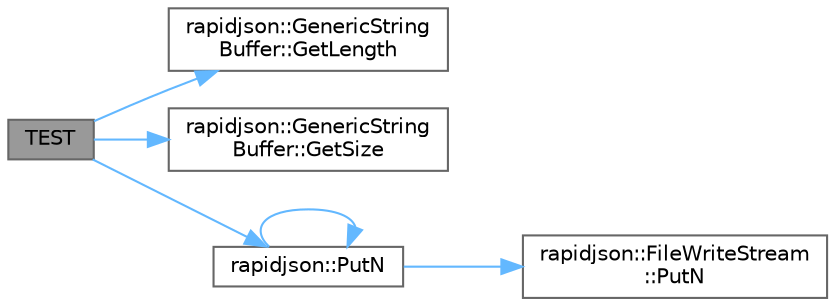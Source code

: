digraph "TEST"
{
 // LATEX_PDF_SIZE
  bgcolor="transparent";
  edge [fontname=Helvetica,fontsize=10,labelfontname=Helvetica,labelfontsize=10];
  node [fontname=Helvetica,fontsize=10,shape=box,height=0.2,width=0.4];
  rankdir="LR";
  Node1 [id="Node000001",label="TEST",height=0.2,width=0.4,color="gray40", fillcolor="grey60", style="filled", fontcolor="black",tooltip=" "];
  Node1 -> Node2 [id="edge1_Node000001_Node000002",color="steelblue1",style="solid",tooltip=" "];
  Node2 [id="Node000002",label="rapidjson::GenericString\lBuffer::GetLength",height=0.2,width=0.4,color="grey40", fillcolor="white", style="filled",URL="$classrapidjson_1_1_generic_string_buffer.html#a0a114be213152d570a2d9fde7a28fe11",tooltip="Get the length of string in Ch in the string buffer."];
  Node1 -> Node3 [id="edge2_Node000001_Node000003",color="steelblue1",style="solid",tooltip=" "];
  Node3 [id="Node000003",label="rapidjson::GenericString\lBuffer::GetSize",height=0.2,width=0.4,color="grey40", fillcolor="white", style="filled",URL="$classrapidjson_1_1_generic_string_buffer.html#a9d830ec37a4ba0fba3b523c90aaf8b42",tooltip="Get the size of string in bytes in the string buffer."];
  Node1 -> Node4 [id="edge3_Node000001_Node000004",color="steelblue1",style="solid",tooltip=" "];
  Node4 [id="Node000004",label="rapidjson::PutN",height=0.2,width=0.4,color="grey40", fillcolor="white", style="filled",URL="$namespacerapidjson.html#a1ac13bac5976fc06587e00fc0bcfb32a",tooltip="Implement specialized version of PutN() with memset() for better performance."];
  Node4 -> Node5 [id="edge4_Node000004_Node000005",color="steelblue1",style="solid",tooltip=" "];
  Node5 [id="Node000005",label="rapidjson::FileWriteStream\l::PutN",height=0.2,width=0.4,color="grey40", fillcolor="white", style="filled",URL="$classrapidjson_1_1_file_write_stream.html#a6e66d814422fd311a908cf2145535b99",tooltip=" "];
  Node4 -> Node4 [id="edge5_Node000004_Node000004",color="steelblue1",style="solid",tooltip=" "];
}
